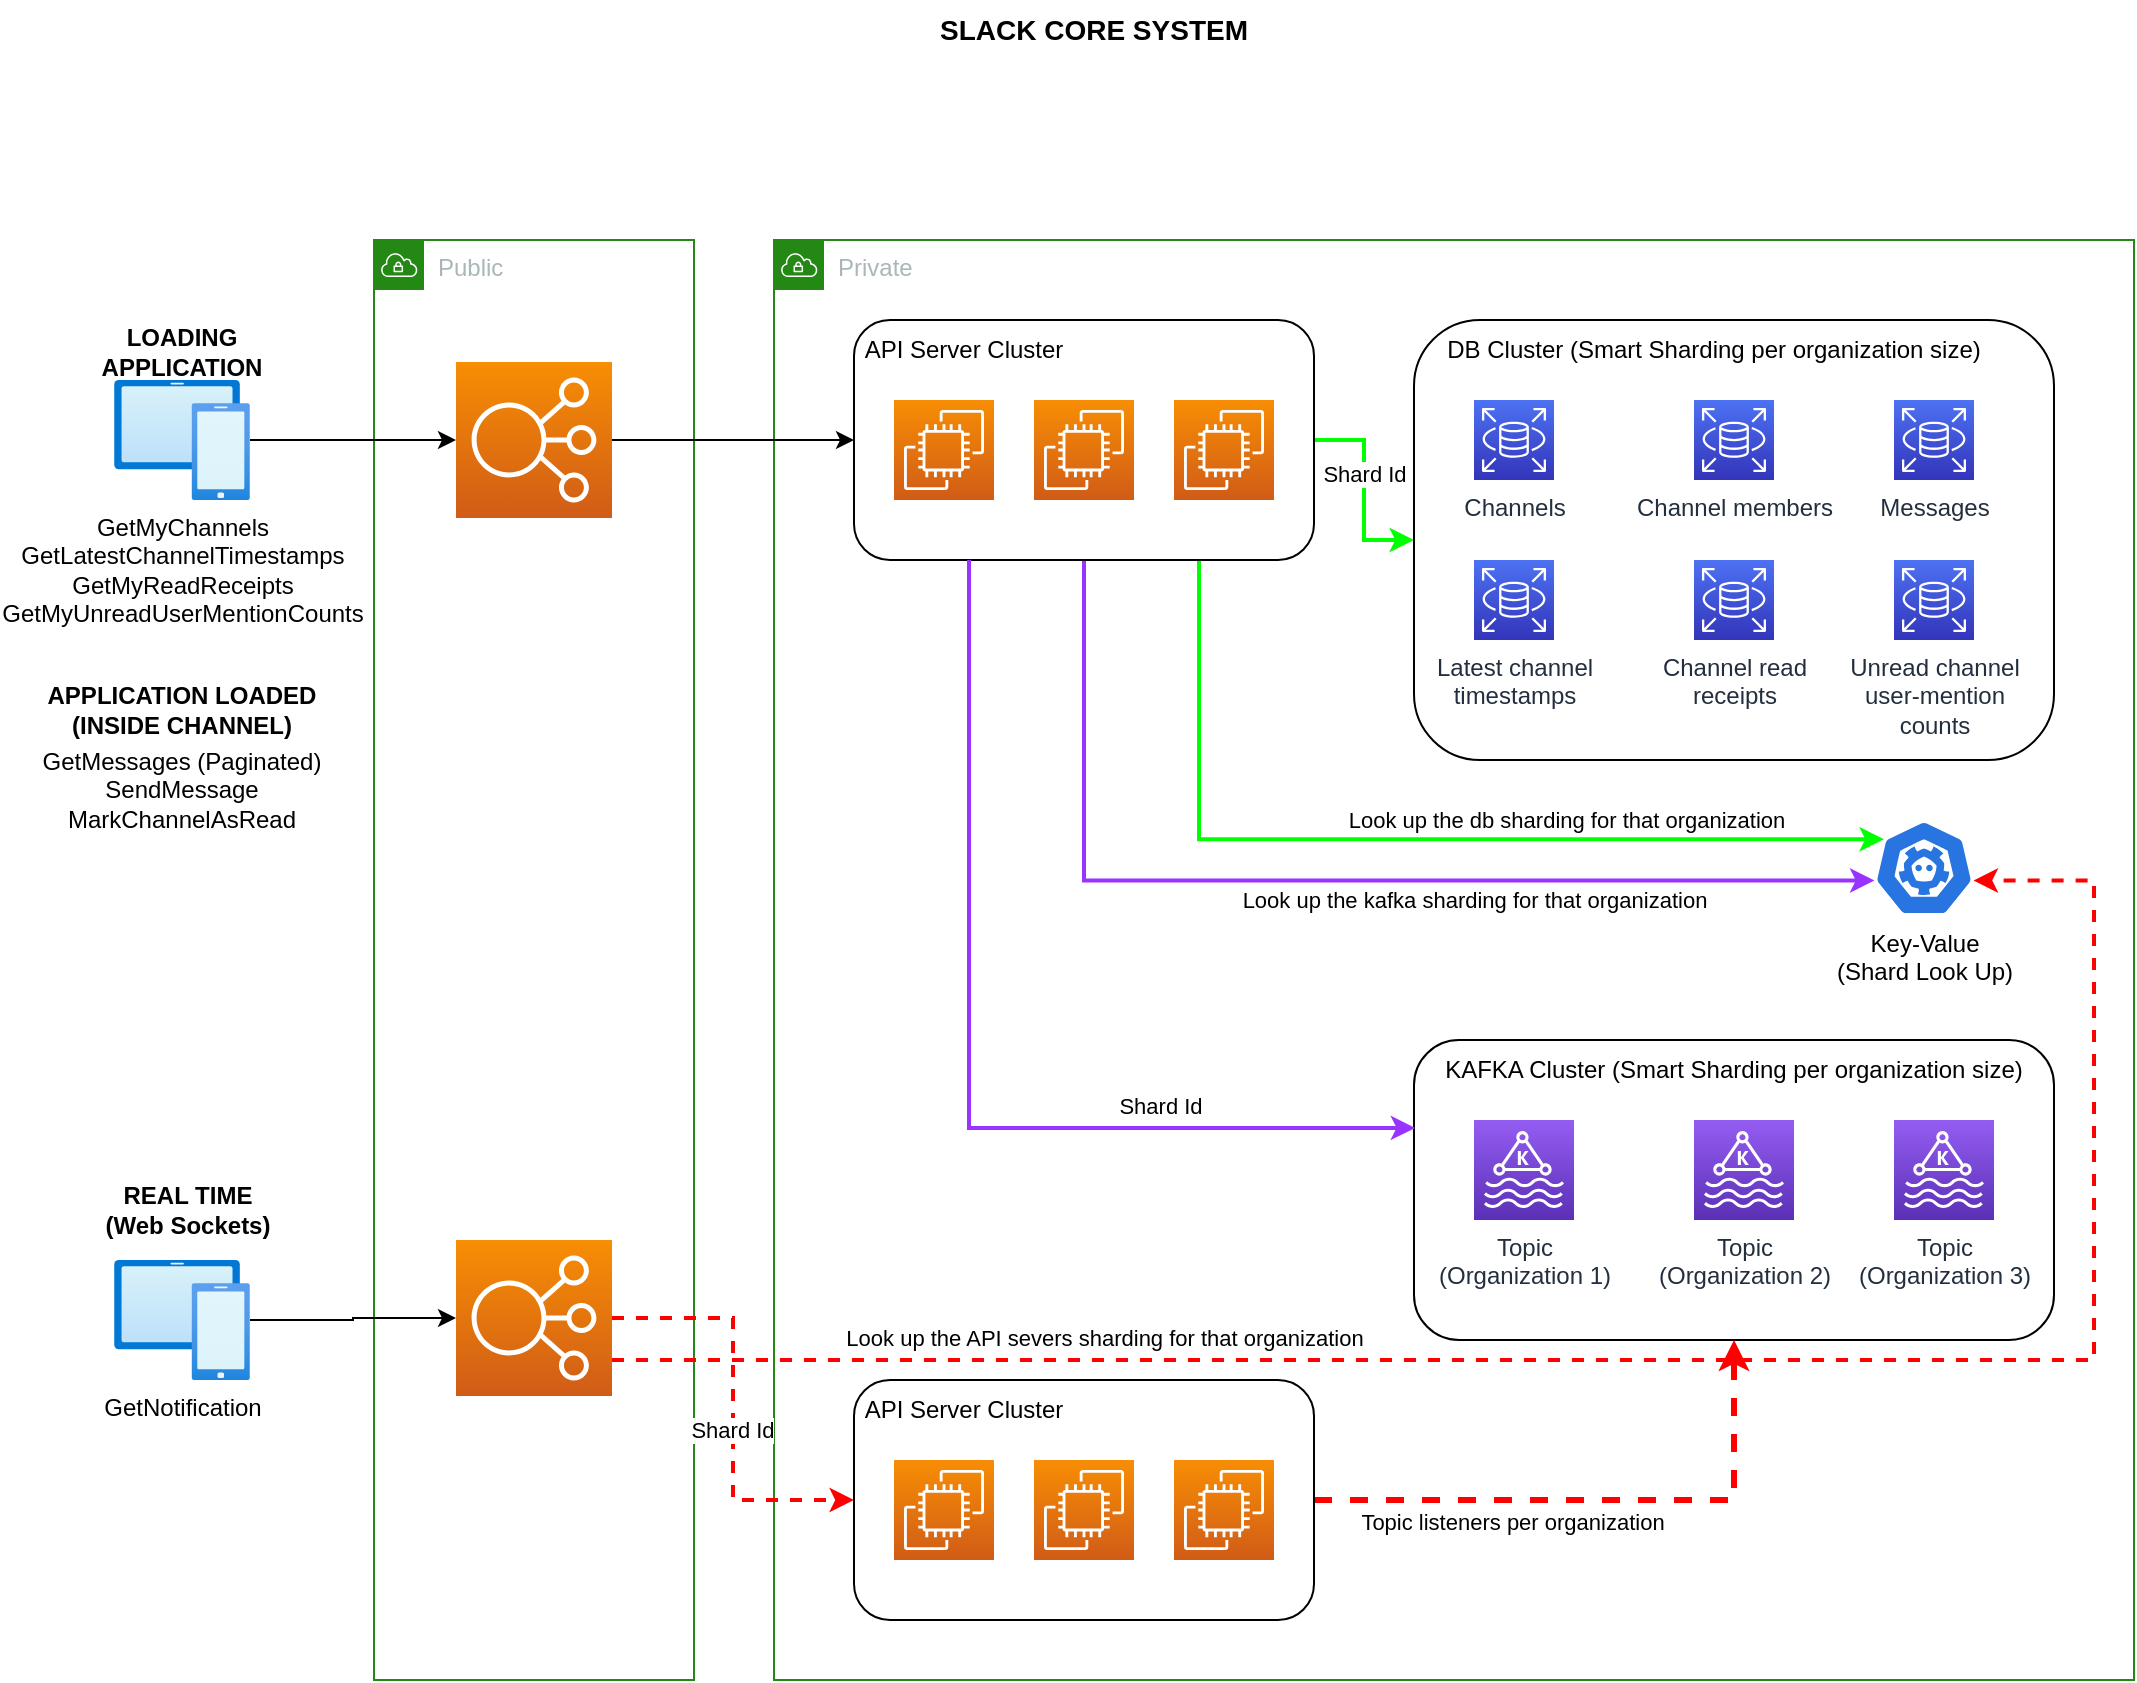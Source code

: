 <mxfile version="21.3.2">
  <diagram name="Página-1" id="7bOgSXzkzM_ObOMKGM9-">
    <mxGraphModel dx="1865" dy="1093" grid="1" gridSize="10" guides="1" tooltips="1" connect="1" arrows="1" fold="1" page="1" pageScale="1" pageWidth="827" pageHeight="1169" math="0" shadow="0">
      <root>
        <mxCell id="0" />
        <mxCell id="1" parent="0" />
        <mxCell id="F15CKKR5yBjKR9vVCbXG-1" value="SLACK CORE SYSTEM" style="text;html=1;strokeColor=none;fillColor=none;align=center;verticalAlign=middle;whiteSpace=wrap;rounded=0;fontStyle=1;fontSize=14;" vertex="1" parent="1">
          <mxGeometry x="733" y="80" width="200" height="30" as="geometry" />
        </mxCell>
        <mxCell id="F15CKKR5yBjKR9vVCbXG-3" value="Public" style="points=[[0,0],[0.25,0],[0.5,0],[0.75,0],[1,0],[1,0.25],[1,0.5],[1,0.75],[1,1],[0.75,1],[0.5,1],[0.25,1],[0,1],[0,0.75],[0,0.5],[0,0.25]];outlineConnect=0;gradientColor=none;html=1;whiteSpace=wrap;fontSize=12;fontStyle=0;container=1;pointerEvents=0;collapsible=0;recursiveResize=0;shape=mxgraph.aws4.group;grIcon=mxgraph.aws4.group_vpc;strokeColor=#248814;fillColor=none;verticalAlign=top;align=left;spacingLeft=30;fontColor=#AAB7B8;dashed=0;" vertex="1" parent="1">
          <mxGeometry x="473" y="200" width="160" height="720" as="geometry" />
        </mxCell>
        <mxCell id="F15CKKR5yBjKR9vVCbXG-5" value="" style="sketch=0;points=[[0,0,0],[0.25,0,0],[0.5,0,0],[0.75,0,0],[1,0,0],[0,1,0],[0.25,1,0],[0.5,1,0],[0.75,1,0],[1,1,0],[0,0.25,0],[0,0.5,0],[0,0.75,0],[1,0.25,0],[1,0.5,0],[1,0.75,0]];outlineConnect=0;fontColor=#232F3E;gradientColor=#F78E04;gradientDirection=north;fillColor=#D05C17;strokeColor=#ffffff;dashed=0;verticalLabelPosition=bottom;verticalAlign=top;align=center;html=1;fontSize=12;fontStyle=0;aspect=fixed;shape=mxgraph.aws4.resourceIcon;resIcon=mxgraph.aws4.elastic_load_balancing;" vertex="1" parent="F15CKKR5yBjKR9vVCbXG-3">
          <mxGeometry x="41" y="61" width="78" height="78" as="geometry" />
        </mxCell>
        <mxCell id="F15CKKR5yBjKR9vVCbXG-43" value="" style="sketch=0;points=[[0,0,0],[0.25,0,0],[0.5,0,0],[0.75,0,0],[1,0,0],[0,1,0],[0.25,1,0],[0.5,1,0],[0.75,1,0],[1,1,0],[0,0.25,0],[0,0.5,0],[0,0.75,0],[1,0.25,0],[1,0.5,0],[1,0.75,0]];outlineConnect=0;fontColor=#232F3E;gradientColor=#F78E04;gradientDirection=north;fillColor=#D05C17;strokeColor=#ffffff;dashed=0;verticalLabelPosition=bottom;verticalAlign=top;align=center;html=1;fontSize=12;fontStyle=0;aspect=fixed;shape=mxgraph.aws4.resourceIcon;resIcon=mxgraph.aws4.elastic_load_balancing;" vertex="1" parent="F15CKKR5yBjKR9vVCbXG-3">
          <mxGeometry x="41" y="500" width="78" height="78" as="geometry" />
        </mxCell>
        <mxCell id="F15CKKR5yBjKR9vVCbXG-4" value="Private" style="points=[[0,0],[0.25,0],[0.5,0],[0.75,0],[1,0],[1,0.25],[1,0.5],[1,0.75],[1,1],[0.75,1],[0.5,1],[0.25,1],[0,1],[0,0.75],[0,0.5],[0,0.25]];outlineConnect=0;gradientColor=none;html=1;whiteSpace=wrap;fontSize=12;fontStyle=0;container=1;pointerEvents=0;collapsible=0;recursiveResize=0;shape=mxgraph.aws4.group;grIcon=mxgraph.aws4.group_vpc;strokeColor=#248814;fillColor=none;verticalAlign=top;align=left;spacingLeft=30;fontColor=#AAB7B8;dashed=0;" vertex="1" parent="1">
          <mxGeometry x="673" y="200" width="680" height="720" as="geometry" />
        </mxCell>
        <mxCell id="F15CKKR5yBjKR9vVCbXG-18" style="edgeStyle=orthogonalEdgeStyle;rounded=0;orthogonalLoop=1;jettySize=auto;html=1;entryX=0.1;entryY=0.2;entryDx=0;entryDy=0;entryPerimeter=0;exitX=0.75;exitY=1;exitDx=0;exitDy=0;strokeColor=#00FF00;strokeWidth=2;" edge="1" parent="F15CKKR5yBjKR9vVCbXG-4" source="F15CKKR5yBjKR9vVCbXG-8" target="F15CKKR5yBjKR9vVCbXG-17">
          <mxGeometry relative="1" as="geometry">
            <Array as="points">
              <mxPoint x="213" y="300" />
            </Array>
          </mxGeometry>
        </mxCell>
        <mxCell id="F15CKKR5yBjKR9vVCbXG-19" value="Look up the db sharding for that organization" style="edgeLabel;html=1;align=center;verticalAlign=middle;resizable=0;points=[];" vertex="1" connectable="0" parent="F15CKKR5yBjKR9vVCbXG-18">
          <mxGeometry x="0.181" relative="1" as="geometry">
            <mxPoint x="38" y="-10" as="offset" />
          </mxGeometry>
        </mxCell>
        <mxCell id="F15CKKR5yBjKR9vVCbXG-28" style="edgeStyle=orthogonalEdgeStyle;rounded=0;orthogonalLoop=1;jettySize=auto;html=1;entryX=0;entryY=0.5;entryDx=0;entryDy=0;strokeColor=#00FF00;strokeWidth=2;" edge="1" parent="F15CKKR5yBjKR9vVCbXG-4" source="F15CKKR5yBjKR9vVCbXG-8" target="F15CKKR5yBjKR9vVCbXG-20">
          <mxGeometry relative="1" as="geometry" />
        </mxCell>
        <mxCell id="F15CKKR5yBjKR9vVCbXG-29" value="Shard Id" style="edgeLabel;html=1;align=center;verticalAlign=middle;resizable=0;points=[];" vertex="1" connectable="0" parent="F15CKKR5yBjKR9vVCbXG-28">
          <mxGeometry x="-0.166" relative="1" as="geometry">
            <mxPoint as="offset" />
          </mxGeometry>
        </mxCell>
        <mxCell id="F15CKKR5yBjKR9vVCbXG-39" style="edgeStyle=orthogonalEdgeStyle;rounded=0;orthogonalLoop=1;jettySize=auto;html=1;exitX=0.5;exitY=1;exitDx=0;exitDy=0;entryX=0.005;entryY=0.63;entryDx=0;entryDy=0;entryPerimeter=0;strokeColor=#9933FF;strokeWidth=2;" edge="1" parent="F15CKKR5yBjKR9vVCbXG-4" source="F15CKKR5yBjKR9vVCbXG-8" target="F15CKKR5yBjKR9vVCbXG-17">
          <mxGeometry relative="1" as="geometry" />
        </mxCell>
        <mxCell id="F15CKKR5yBjKR9vVCbXG-40" value="Look up the kafka sharding for that organization" style="edgeLabel;html=1;align=center;verticalAlign=middle;resizable=0;points=[];" vertex="1" connectable="0" parent="F15CKKR5yBjKR9vVCbXG-39">
          <mxGeometry x="0.224" y="1" relative="1" as="geometry">
            <mxPoint x="15" y="11" as="offset" />
          </mxGeometry>
        </mxCell>
        <mxCell id="F15CKKR5yBjKR9vVCbXG-8" value="" style="rounded=1;whiteSpace=wrap;html=1;" vertex="1" parent="F15CKKR5yBjKR9vVCbXG-4">
          <mxGeometry x="40" y="40" width="230" height="120" as="geometry" />
        </mxCell>
        <mxCell id="F15CKKR5yBjKR9vVCbXG-9" value="" style="sketch=0;points=[[0,0,0],[0.25,0,0],[0.5,0,0],[0.75,0,0],[1,0,0],[0,1,0],[0.25,1,0],[0.5,1,0],[0.75,1,0],[1,1,0],[0,0.25,0],[0,0.5,0],[0,0.75,0],[1,0.25,0],[1,0.5,0],[1,0.75,0]];outlineConnect=0;fontColor=#232F3E;gradientColor=#F78E04;gradientDirection=north;fillColor=#D05C17;strokeColor=#ffffff;dashed=0;verticalLabelPosition=bottom;verticalAlign=top;align=center;html=1;fontSize=12;fontStyle=0;aspect=fixed;shape=mxgraph.aws4.resourceIcon;resIcon=mxgraph.aws4.ec2;" vertex="1" parent="F15CKKR5yBjKR9vVCbXG-4">
          <mxGeometry x="60" y="80" width="50" height="50" as="geometry" />
        </mxCell>
        <mxCell id="F15CKKR5yBjKR9vVCbXG-13" value="" style="sketch=0;points=[[0,0,0],[0.25,0,0],[0.5,0,0],[0.75,0,0],[1,0,0],[0,1,0],[0.25,1,0],[0.5,1,0],[0.75,1,0],[1,1,0],[0,0.25,0],[0,0.5,0],[0,0.75,0],[1,0.25,0],[1,0.5,0],[1,0.75,0]];outlineConnect=0;fontColor=#232F3E;gradientColor=#F78E04;gradientDirection=north;fillColor=#D05C17;strokeColor=#ffffff;dashed=0;verticalLabelPosition=bottom;verticalAlign=top;align=center;html=1;fontSize=12;fontStyle=0;aspect=fixed;shape=mxgraph.aws4.resourceIcon;resIcon=mxgraph.aws4.ec2;" vertex="1" parent="F15CKKR5yBjKR9vVCbXG-4">
          <mxGeometry x="130" y="80" width="50" height="50" as="geometry" />
        </mxCell>
        <mxCell id="F15CKKR5yBjKR9vVCbXG-14" value="" style="sketch=0;points=[[0,0,0],[0.25,0,0],[0.5,0,0],[0.75,0,0],[1,0,0],[0,1,0],[0.25,1,0],[0.5,1,0],[0.75,1,0],[1,1,0],[0,0.25,0],[0,0.5,0],[0,0.75,0],[1,0.25,0],[1,0.5,0],[1,0.75,0]];outlineConnect=0;fontColor=#232F3E;gradientColor=#F78E04;gradientDirection=north;fillColor=#D05C17;strokeColor=#ffffff;dashed=0;verticalLabelPosition=bottom;verticalAlign=top;align=center;html=1;fontSize=12;fontStyle=0;aspect=fixed;shape=mxgraph.aws4.resourceIcon;resIcon=mxgraph.aws4.ec2;" vertex="1" parent="F15CKKR5yBjKR9vVCbXG-4">
          <mxGeometry x="200" y="80" width="50" height="50" as="geometry" />
        </mxCell>
        <mxCell id="F15CKKR5yBjKR9vVCbXG-15" value="API Server Cluster" style="text;html=1;strokeColor=none;fillColor=none;align=center;verticalAlign=middle;whiteSpace=wrap;rounded=0;" vertex="1" parent="F15CKKR5yBjKR9vVCbXG-4">
          <mxGeometry x="40" y="40" width="110" height="30" as="geometry" />
        </mxCell>
        <mxCell id="F15CKKR5yBjKR9vVCbXG-17" value="&lt;div&gt;Key-Value &lt;br&gt;&lt;/div&gt;&lt;div&gt;(Shard Look Up)&lt;/div&gt;" style="sketch=0;html=1;dashed=0;whitespace=wrap;fillColor=#2875E2;strokeColor=#ffffff;points=[[0.005,0.63,0],[0.1,0.2,0],[0.9,0.2,0],[0.5,0,0],[0.995,0.63,0],[0.72,0.99,0],[0.5,1,0],[0.28,0.99,0]];verticalLabelPosition=bottom;align=center;verticalAlign=top;shape=mxgraph.kubernetes.icon;prIcon=etcd" vertex="1" parent="F15CKKR5yBjKR9vVCbXG-4">
          <mxGeometry x="550" y="290" width="50" height="48" as="geometry" />
        </mxCell>
        <mxCell id="F15CKKR5yBjKR9vVCbXG-20" value="" style="rounded=1;whiteSpace=wrap;html=1;" vertex="1" parent="F15CKKR5yBjKR9vVCbXG-4">
          <mxGeometry x="320" y="40" width="320" height="220" as="geometry" />
        </mxCell>
        <mxCell id="F15CKKR5yBjKR9vVCbXG-21" value="DB Cluster (Smart Sharding per organization size)" style="text;html=1;strokeColor=none;fillColor=none;align=center;verticalAlign=middle;whiteSpace=wrap;rounded=0;" vertex="1" parent="F15CKKR5yBjKR9vVCbXG-4">
          <mxGeometry x="330" y="40" width="280" height="30" as="geometry" />
        </mxCell>
        <mxCell id="F15CKKR5yBjKR9vVCbXG-22" value="Channels" style="sketch=0;points=[[0,0,0],[0.25,0,0],[0.5,0,0],[0.75,0,0],[1,0,0],[0,1,0],[0.25,1,0],[0.5,1,0],[0.75,1,0],[1,1,0],[0,0.25,0],[0,0.5,0],[0,0.75,0],[1,0.25,0],[1,0.5,0],[1,0.75,0]];outlineConnect=0;fontColor=#232F3E;gradientColor=#4D72F3;gradientDirection=north;fillColor=#3334B9;strokeColor=#ffffff;dashed=0;verticalLabelPosition=bottom;verticalAlign=top;align=center;html=1;fontSize=12;fontStyle=0;aspect=fixed;shape=mxgraph.aws4.resourceIcon;resIcon=mxgraph.aws4.rds;" vertex="1" parent="F15CKKR5yBjKR9vVCbXG-4">
          <mxGeometry x="350" y="80" width="40" height="40" as="geometry" />
        </mxCell>
        <mxCell id="F15CKKR5yBjKR9vVCbXG-7" style="edgeStyle=orthogonalEdgeStyle;rounded=0;orthogonalLoop=1;jettySize=auto;html=1;entryX=0;entryY=0.5;entryDx=0;entryDy=0;entryPerimeter=0;" edge="1" parent="1" source="F15CKKR5yBjKR9vVCbXG-6" target="F15CKKR5yBjKR9vVCbXG-5">
          <mxGeometry relative="1" as="geometry" />
        </mxCell>
        <mxCell id="F15CKKR5yBjKR9vVCbXG-6" value="&lt;div&gt;GetMyChannels&lt;/div&gt;&lt;div&gt;GetLatestChannelTimestamps&lt;/div&gt;&lt;div&gt;GetMyReadReceipts&lt;/div&gt;&lt;div&gt;GetMyUnreadUserMentionCounts&lt;br&gt;&lt;/div&gt;" style="image;aspect=fixed;html=1;points=[];align=center;fontSize=12;image=img/lib/azure2/intune/Devices.svg;" vertex="1" parent="1">
          <mxGeometry x="343" y="270" width="68" height="60" as="geometry" />
        </mxCell>
        <mxCell id="F15CKKR5yBjKR9vVCbXG-16" style="edgeStyle=orthogonalEdgeStyle;rounded=0;orthogonalLoop=1;jettySize=auto;html=1;entryX=0;entryY=0.5;entryDx=0;entryDy=0;" edge="1" parent="1" source="F15CKKR5yBjKR9vVCbXG-5" target="F15CKKR5yBjKR9vVCbXG-8">
          <mxGeometry relative="1" as="geometry" />
        </mxCell>
        <mxCell id="F15CKKR5yBjKR9vVCbXG-23" value="Channel members" style="sketch=0;points=[[0,0,0],[0.25,0,0],[0.5,0,0],[0.75,0,0],[1,0,0],[0,1,0],[0.25,1,0],[0.5,1,0],[0.75,1,0],[1,1,0],[0,0.25,0],[0,0.5,0],[0,0.75,0],[1,0.25,0],[1,0.5,0],[1,0.75,0]];outlineConnect=0;fontColor=#232F3E;gradientColor=#4D72F3;gradientDirection=north;fillColor=#3334B9;strokeColor=#ffffff;dashed=0;verticalLabelPosition=bottom;verticalAlign=top;align=center;html=1;fontSize=12;fontStyle=0;aspect=fixed;shape=mxgraph.aws4.resourceIcon;resIcon=mxgraph.aws4.rds;" vertex="1" parent="1">
          <mxGeometry x="1133" y="280" width="40" height="40" as="geometry" />
        </mxCell>
        <mxCell id="F15CKKR5yBjKR9vVCbXG-24" value="Messages" style="sketch=0;points=[[0,0,0],[0.25,0,0],[0.5,0,0],[0.75,0,0],[1,0,0],[0,1,0],[0.25,1,0],[0.5,1,0],[0.75,1,0],[1,1,0],[0,0.25,0],[0,0.5,0],[0,0.75,0],[1,0.25,0],[1,0.5,0],[1,0.75,0]];outlineConnect=0;fontColor=#232F3E;gradientColor=#4D72F3;gradientDirection=north;fillColor=#3334B9;strokeColor=#ffffff;dashed=0;verticalLabelPosition=bottom;verticalAlign=top;align=center;html=1;fontSize=12;fontStyle=0;aspect=fixed;shape=mxgraph.aws4.resourceIcon;resIcon=mxgraph.aws4.rds;" vertex="1" parent="1">
          <mxGeometry x="1233" y="280" width="40" height="40" as="geometry" />
        </mxCell>
        <mxCell id="F15CKKR5yBjKR9vVCbXG-25" value="&lt;div&gt;Latest channel &lt;br&gt;&lt;/div&gt;&lt;div&gt;timestamps&lt;/div&gt;" style="sketch=0;points=[[0,0,0],[0.25,0,0],[0.5,0,0],[0.75,0,0],[1,0,0],[0,1,0],[0.25,1,0],[0.5,1,0],[0.75,1,0],[1,1,0],[0,0.25,0],[0,0.5,0],[0,0.75,0],[1,0.25,0],[1,0.5,0],[1,0.75,0]];outlineConnect=0;fontColor=#232F3E;gradientColor=#4D72F3;gradientDirection=north;fillColor=#3334B9;strokeColor=#ffffff;dashed=0;verticalLabelPosition=bottom;verticalAlign=top;align=center;html=1;fontSize=12;fontStyle=0;aspect=fixed;shape=mxgraph.aws4.resourceIcon;resIcon=mxgraph.aws4.rds;" vertex="1" parent="1">
          <mxGeometry x="1023" y="360" width="40" height="40" as="geometry" />
        </mxCell>
        <mxCell id="F15CKKR5yBjKR9vVCbXG-26" value="&lt;div&gt;Channel read &lt;br&gt;&lt;/div&gt;&lt;div&gt;receipts&lt;/div&gt;" style="sketch=0;points=[[0,0,0],[0.25,0,0],[0.5,0,0],[0.75,0,0],[1,0,0],[0,1,0],[0.25,1,0],[0.5,1,0],[0.75,1,0],[1,1,0],[0,0.25,0],[0,0.5,0],[0,0.75,0],[1,0.25,0],[1,0.5,0],[1,0.75,0]];outlineConnect=0;fontColor=#232F3E;gradientColor=#4D72F3;gradientDirection=north;fillColor=#3334B9;strokeColor=#ffffff;dashed=0;verticalLabelPosition=bottom;verticalAlign=top;align=center;html=1;fontSize=12;fontStyle=0;aspect=fixed;shape=mxgraph.aws4.resourceIcon;resIcon=mxgraph.aws4.rds;" vertex="1" parent="1">
          <mxGeometry x="1133" y="360" width="40" height="40" as="geometry" />
        </mxCell>
        <mxCell id="F15CKKR5yBjKR9vVCbXG-27" value="&lt;div&gt;Unread channel&lt;/div&gt;&lt;div&gt;user-mention&lt;/div&gt;&lt;div&gt;counts&lt;br&gt;&lt;/div&gt;" style="sketch=0;points=[[0,0,0],[0.25,0,0],[0.5,0,0],[0.75,0,0],[1,0,0],[0,1,0],[0.25,1,0],[0.5,1,0],[0.75,1,0],[1,1,0],[0,0.25,0],[0,0.5,0],[0,0.75,0],[1,0.25,0],[1,0.5,0],[1,0.75,0]];outlineConnect=0;fontColor=#232F3E;gradientColor=#4D72F3;gradientDirection=north;fillColor=#3334B9;strokeColor=#ffffff;dashed=0;verticalLabelPosition=bottom;verticalAlign=top;align=center;html=1;fontSize=12;fontStyle=0;aspect=fixed;shape=mxgraph.aws4.resourceIcon;resIcon=mxgraph.aws4.rds;" vertex="1" parent="1">
          <mxGeometry x="1233" y="360" width="40" height="40" as="geometry" />
        </mxCell>
        <mxCell id="F15CKKR5yBjKR9vVCbXG-30" value="&lt;b&gt;LOADING APPLICATION&lt;/b&gt;" style="text;html=1;strokeColor=none;fillColor=none;align=center;verticalAlign=middle;whiteSpace=wrap;rounded=0;" vertex="1" parent="1">
          <mxGeometry x="337" y="241" width="80" height="30" as="geometry" />
        </mxCell>
        <mxCell id="F15CKKR5yBjKR9vVCbXG-31" value="APPLICATION LOADED (INSIDE CHANNEL)" style="text;html=1;strokeColor=none;fillColor=none;align=center;verticalAlign=middle;whiteSpace=wrap;rounded=0;fontStyle=1" vertex="1" parent="1">
          <mxGeometry x="307" y="420" width="140" height="30" as="geometry" />
        </mxCell>
        <mxCell id="F15CKKR5yBjKR9vVCbXG-32" value="&lt;div&gt;GetMessages (Paginated)&lt;/div&gt;&lt;div&gt;SendMessage&lt;/div&gt;MarkChannelAsRead" style="text;html=1;strokeColor=none;fillColor=none;align=center;verticalAlign=middle;whiteSpace=wrap;rounded=0;" vertex="1" parent="1">
          <mxGeometry x="300" y="460" width="154" height="30" as="geometry" />
        </mxCell>
        <mxCell id="F15CKKR5yBjKR9vVCbXG-34" value="" style="rounded=1;whiteSpace=wrap;html=1;" vertex="1" parent="1">
          <mxGeometry x="993" y="600" width="320" height="150" as="geometry" />
        </mxCell>
        <mxCell id="F15CKKR5yBjKR9vVCbXG-35" value="KAFKA Cluster (Smart Sharding per organization size)" style="text;html=1;strokeColor=none;fillColor=none;align=center;verticalAlign=middle;whiteSpace=wrap;rounded=0;" vertex="1" parent="1">
          <mxGeometry x="1003" y="600" width="300" height="30" as="geometry" />
        </mxCell>
        <mxCell id="F15CKKR5yBjKR9vVCbXG-36" value="&lt;div&gt;Topic &lt;br&gt;&lt;/div&gt;&lt;div&gt;(Organization 1)&lt;/div&gt;" style="sketch=0;points=[[0,0,0],[0.25,0,0],[0.5,0,0],[0.75,0,0],[1,0,0],[0,1,0],[0.25,1,0],[0.5,1,0],[0.75,1,0],[1,1,0],[0,0.25,0],[0,0.5,0],[0,0.75,0],[1,0.25,0],[1,0.5,0],[1,0.75,0]];outlineConnect=0;fontColor=#232F3E;gradientColor=#945DF2;gradientDirection=north;fillColor=#5A30B5;strokeColor=#ffffff;dashed=0;verticalLabelPosition=bottom;verticalAlign=top;align=center;html=1;fontSize=12;fontStyle=0;aspect=fixed;shape=mxgraph.aws4.resourceIcon;resIcon=mxgraph.aws4.managed_streaming_for_kafka;" vertex="1" parent="1">
          <mxGeometry x="1023" y="640" width="50" height="50" as="geometry" />
        </mxCell>
        <mxCell id="F15CKKR5yBjKR9vVCbXG-37" value="&lt;div&gt;Topic &lt;br&gt;&lt;/div&gt;&lt;div&gt;(Organization 2)&lt;/div&gt;" style="sketch=0;points=[[0,0,0],[0.25,0,0],[0.5,0,0],[0.75,0,0],[1,0,0],[0,1,0],[0.25,1,0],[0.5,1,0],[0.75,1,0],[1,1,0],[0,0.25,0],[0,0.5,0],[0,0.75,0],[1,0.25,0],[1,0.5,0],[1,0.75,0]];outlineConnect=0;fontColor=#232F3E;gradientColor=#945DF2;gradientDirection=north;fillColor=#5A30B5;strokeColor=#ffffff;dashed=0;verticalLabelPosition=bottom;verticalAlign=top;align=center;html=1;fontSize=12;fontStyle=0;aspect=fixed;shape=mxgraph.aws4.resourceIcon;resIcon=mxgraph.aws4.managed_streaming_for_kafka;" vertex="1" parent="1">
          <mxGeometry x="1133" y="640" width="50" height="50" as="geometry" />
        </mxCell>
        <mxCell id="F15CKKR5yBjKR9vVCbXG-38" value="&lt;div&gt;Topic &lt;br&gt;&lt;/div&gt;&lt;div&gt;(Organization 3)&lt;/div&gt;" style="sketch=0;points=[[0,0,0],[0.25,0,0],[0.5,0,0],[0.75,0,0],[1,0,0],[0,1,0],[0.25,1,0],[0.5,1,0],[0.75,1,0],[1,1,0],[0,0.25,0],[0,0.5,0],[0,0.75,0],[1,0.25,0],[1,0.5,0],[1,0.75,0]];outlineConnect=0;fontColor=#232F3E;gradientColor=#945DF2;gradientDirection=north;fillColor=#5A30B5;strokeColor=#ffffff;dashed=0;verticalLabelPosition=bottom;verticalAlign=top;align=center;html=1;fontSize=12;fontStyle=0;aspect=fixed;shape=mxgraph.aws4.resourceIcon;resIcon=mxgraph.aws4.managed_streaming_for_kafka;" vertex="1" parent="1">
          <mxGeometry x="1233" y="640" width="50" height="50" as="geometry" />
        </mxCell>
        <mxCell id="F15CKKR5yBjKR9vVCbXG-41" style="edgeStyle=orthogonalEdgeStyle;rounded=0;orthogonalLoop=1;jettySize=auto;html=1;exitX=0.25;exitY=1;exitDx=0;exitDy=0;entryX=0.002;entryY=0.293;entryDx=0;entryDy=0;entryPerimeter=0;strokeColor=#9933FF;strokeWidth=2;" edge="1" parent="1" source="F15CKKR5yBjKR9vVCbXG-8" target="F15CKKR5yBjKR9vVCbXG-34">
          <mxGeometry relative="1" as="geometry" />
        </mxCell>
        <mxCell id="F15CKKR5yBjKR9vVCbXG-42" value="Shard Id" style="edgeLabel;html=1;align=center;verticalAlign=middle;resizable=0;points=[];" vertex="1" connectable="0" parent="F15CKKR5yBjKR9vVCbXG-41">
          <mxGeometry x="0.494" y="1" relative="1" as="geometry">
            <mxPoint y="-10" as="offset" />
          </mxGeometry>
        </mxCell>
        <mxCell id="F15CKKR5yBjKR9vVCbXG-44" style="edgeStyle=orthogonalEdgeStyle;rounded=0;orthogonalLoop=1;jettySize=auto;html=1;entryX=0;entryY=0.5;entryDx=0;entryDy=0;entryPerimeter=0;" edge="1" parent="1" source="F15CKKR5yBjKR9vVCbXG-45" target="F15CKKR5yBjKR9vVCbXG-43">
          <mxGeometry relative="1" as="geometry" />
        </mxCell>
        <mxCell id="F15CKKR5yBjKR9vVCbXG-45" value="&lt;div&gt;GetNotification&lt;/div&gt;" style="image;aspect=fixed;html=1;points=[];align=center;fontSize=12;image=img/lib/azure2/intune/Devices.svg;" vertex="1" parent="1">
          <mxGeometry x="343" y="710" width="68" height="60" as="geometry" />
        </mxCell>
        <mxCell id="F15CKKR5yBjKR9vVCbXG-46" style="edgeStyle=orthogonalEdgeStyle;rounded=0;orthogonalLoop=1;jettySize=auto;html=1;entryX=0;entryY=0.5;entryDx=0;entryDy=0;strokeColor=#FF0000;strokeWidth=2;dashed=1;" edge="1" parent="1" source="F15CKKR5yBjKR9vVCbXG-43" target="F15CKKR5yBjKR9vVCbXG-48">
          <mxGeometry relative="1" as="geometry">
            <mxPoint x="713" y="630" as="targetPoint" />
          </mxGeometry>
        </mxCell>
        <mxCell id="F15CKKR5yBjKR9vVCbXG-56" value="Shard Id" style="edgeLabel;html=1;align=center;verticalAlign=middle;resizable=0;points=[];" vertex="1" connectable="0" parent="F15CKKR5yBjKR9vVCbXG-46">
          <mxGeometry x="0.099" y="-1" relative="1" as="geometry">
            <mxPoint as="offset" />
          </mxGeometry>
        </mxCell>
        <mxCell id="F15CKKR5yBjKR9vVCbXG-47" value="&lt;div&gt;&lt;b&gt;REAL TIME &lt;br&gt;&lt;/b&gt;&lt;/div&gt;&lt;div&gt;&lt;b&gt;(Web Sockets)&lt;/b&gt;&lt;/div&gt;" style="text;html=1;strokeColor=none;fillColor=none;align=center;verticalAlign=middle;whiteSpace=wrap;rounded=0;" vertex="1" parent="1">
          <mxGeometry x="327" y="670" width="106" height="30" as="geometry" />
        </mxCell>
        <mxCell id="F15CKKR5yBjKR9vVCbXG-57" style="edgeStyle=orthogonalEdgeStyle;rounded=0;orthogonalLoop=1;jettySize=auto;html=1;entryX=0.5;entryY=1;entryDx=0;entryDy=0;strokeColor=#FF0000;dashed=1;strokeWidth=3;" edge="1" parent="1" source="F15CKKR5yBjKR9vVCbXG-48" target="F15CKKR5yBjKR9vVCbXG-34">
          <mxGeometry relative="1" as="geometry" />
        </mxCell>
        <mxCell id="F15CKKR5yBjKR9vVCbXG-58" value="Topic listeners per organization" style="edgeLabel;html=1;align=center;verticalAlign=middle;resizable=0;points=[];" vertex="1" connectable="0" parent="F15CKKR5yBjKR9vVCbXG-57">
          <mxGeometry x="-0.319" y="-1" relative="1" as="geometry">
            <mxPoint y="10" as="offset" />
          </mxGeometry>
        </mxCell>
        <mxCell id="F15CKKR5yBjKR9vVCbXG-48" value="" style="rounded=1;whiteSpace=wrap;html=1;" vertex="1" parent="1">
          <mxGeometry x="713" y="770" width="230" height="120" as="geometry" />
        </mxCell>
        <mxCell id="F15CKKR5yBjKR9vVCbXG-49" value="" style="sketch=0;points=[[0,0,0],[0.25,0,0],[0.5,0,0],[0.75,0,0],[1,0,0],[0,1,0],[0.25,1,0],[0.5,1,0],[0.75,1,0],[1,1,0],[0,0.25,0],[0,0.5,0],[0,0.75,0],[1,0.25,0],[1,0.5,0],[1,0.75,0]];outlineConnect=0;fontColor=#232F3E;gradientColor=#F78E04;gradientDirection=north;fillColor=#D05C17;strokeColor=#ffffff;dashed=0;verticalLabelPosition=bottom;verticalAlign=top;align=center;html=1;fontSize=12;fontStyle=0;aspect=fixed;shape=mxgraph.aws4.resourceIcon;resIcon=mxgraph.aws4.ec2;" vertex="1" parent="1">
          <mxGeometry x="733" y="810" width="50" height="50" as="geometry" />
        </mxCell>
        <mxCell id="F15CKKR5yBjKR9vVCbXG-50" value="" style="sketch=0;points=[[0,0,0],[0.25,0,0],[0.5,0,0],[0.75,0,0],[1,0,0],[0,1,0],[0.25,1,0],[0.5,1,0],[0.75,1,0],[1,1,0],[0,0.25,0],[0,0.5,0],[0,0.75,0],[1,0.25,0],[1,0.5,0],[1,0.75,0]];outlineConnect=0;fontColor=#232F3E;gradientColor=#F78E04;gradientDirection=north;fillColor=#D05C17;strokeColor=#ffffff;dashed=0;verticalLabelPosition=bottom;verticalAlign=top;align=center;html=1;fontSize=12;fontStyle=0;aspect=fixed;shape=mxgraph.aws4.resourceIcon;resIcon=mxgraph.aws4.ec2;" vertex="1" parent="1">
          <mxGeometry x="803" y="810" width="50" height="50" as="geometry" />
        </mxCell>
        <mxCell id="F15CKKR5yBjKR9vVCbXG-51" value="" style="sketch=0;points=[[0,0,0],[0.25,0,0],[0.5,0,0],[0.75,0,0],[1,0,0],[0,1,0],[0.25,1,0],[0.5,1,0],[0.75,1,0],[1,1,0],[0,0.25,0],[0,0.5,0],[0,0.75,0],[1,0.25,0],[1,0.5,0],[1,0.75,0]];outlineConnect=0;fontColor=#232F3E;gradientColor=#F78E04;gradientDirection=north;fillColor=#D05C17;strokeColor=#ffffff;dashed=0;verticalLabelPosition=bottom;verticalAlign=top;align=center;html=1;fontSize=12;fontStyle=0;aspect=fixed;shape=mxgraph.aws4.resourceIcon;resIcon=mxgraph.aws4.ec2;" vertex="1" parent="1">
          <mxGeometry x="873" y="810" width="50" height="50" as="geometry" />
        </mxCell>
        <mxCell id="F15CKKR5yBjKR9vVCbXG-52" value="API Server Cluster" style="text;html=1;strokeColor=none;fillColor=none;align=center;verticalAlign=middle;whiteSpace=wrap;rounded=0;" vertex="1" parent="1">
          <mxGeometry x="713" y="770" width="110" height="30" as="geometry" />
        </mxCell>
        <mxCell id="F15CKKR5yBjKR9vVCbXG-54" style="edgeStyle=orthogonalEdgeStyle;rounded=0;orthogonalLoop=1;jettySize=auto;html=1;entryX=0.995;entryY=0.63;entryDx=0;entryDy=0;entryPerimeter=0;strokeColor=#FF0000;dashed=1;strokeWidth=2;" edge="1" parent="1" source="F15CKKR5yBjKR9vVCbXG-43" target="F15CKKR5yBjKR9vVCbXG-17">
          <mxGeometry relative="1" as="geometry">
            <Array as="points">
              <mxPoint x="1333" y="760" />
              <mxPoint x="1333" y="520" />
            </Array>
          </mxGeometry>
        </mxCell>
        <mxCell id="F15CKKR5yBjKR9vVCbXG-55" value="Look up the API severs sharding for that organization" style="edgeLabel;html=1;align=center;verticalAlign=middle;resizable=0;points=[];" vertex="1" connectable="0" parent="F15CKKR5yBjKR9vVCbXG-54">
          <mxGeometry x="-0.258" y="1" relative="1" as="geometry">
            <mxPoint x="-140" y="-10" as="offset" />
          </mxGeometry>
        </mxCell>
      </root>
    </mxGraphModel>
  </diagram>
</mxfile>
